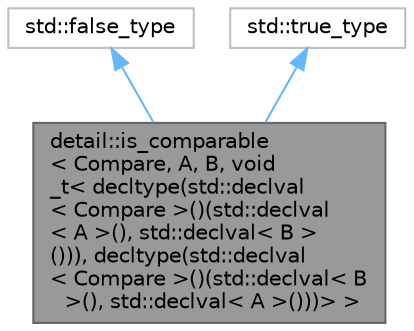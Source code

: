 digraph "detail::is_comparable&lt; Compare, A, B, void_t&lt; decltype(std::declval&lt; Compare &gt;()(std::declval&lt; A &gt;(), std::declval&lt; B &gt;())), decltype(std::declval&lt; Compare &gt;()(std::declval&lt; B &gt;(), std::declval&lt; A &gt;()))&gt; &gt;"
{
 // LATEX_PDF_SIZE
  bgcolor="transparent";
  edge [fontname=Helvetica,fontsize=10,labelfontname=Helvetica,labelfontsize=10];
  node [fontname=Helvetica,fontsize=10,shape=box,height=0.2,width=0.4];
  Node1 [id="Node000001",label="detail::is_comparable\l\< Compare, A, B, void\l_t\< decltype(std::declval\l\< Compare \>()(std::declval\l\< A \>(), std::declval\< B \>\l())), decltype(std::declval\l\< Compare \>()(std::declval\< B\l \>(), std::declval\< A \>()))\> \>",height=0.2,width=0.4,color="gray40", fillcolor="grey60", style="filled", fontcolor="black",tooltip=" "];
  Node2 -> Node1 [id="edge1_Node000001_Node000002",dir="back",color="steelblue1",style="solid",tooltip=" "];
  Node2 [id="Node000002",label="std::false_type",height=0.2,width=0.4,color="grey75", fillcolor="white", style="filled",tooltip=" "];
  Node3 -> Node1 [id="edge2_Node000001_Node000003",dir="back",color="steelblue1",style="solid",tooltip=" "];
  Node3 [id="Node000003",label="std::true_type",height=0.2,width=0.4,color="grey75", fillcolor="white", style="filled",tooltip=" "];
}
